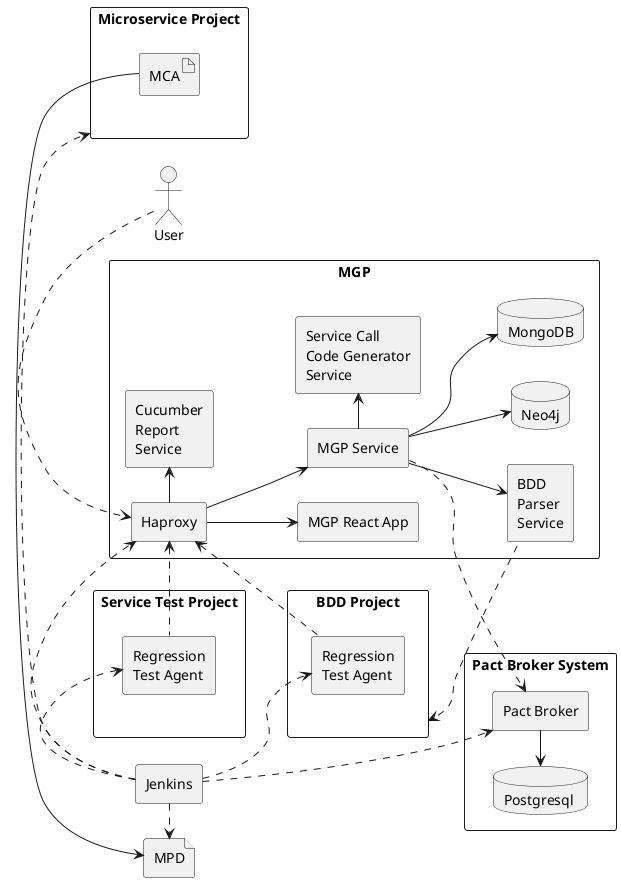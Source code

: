 @startuml
'scale 2
left to right direction
Actor User as u
rectangle Jenkins as j

rectangle "Pact Broker System" {
    rectangle "Pact Broker" as pb
    database "Postgresql " as pg
    pb -l-> pg
}
rectangle "Microservice Project" as mp {
    artifact MCA as mca
}
rectangle "BDD Project" as bddp {
    rectangle "Regression\nTest Agent" as bta
}
rectangle "Service Test Project" as stp {
    rectangle "Regression\nTest Agent" as sta
}
file MPD as mpd
rectangle "MGP"{
    rectangle Haproxy as ha
    rectangle "MGP React App" as ra
    rectangle "Service Call\nCode Generator\nService" as cg
    rectangle "BDD\nParser\nService" as bp
    rectangle "Cucumber\nReport\nService" as cr
    rectangle "MGP Service" as ab
    database "Neo4j" as n
    database "MongoDB" as m
    ha -d-> ra
    ha -> cr
    ha -d-> ab
    ab -d-> n
    ab -d-> m
    ab -> cg
    ab -d-> bp
}
j .> pb
j .> sta
j .> bta
ha <. sta
ha <. bta
bp .u.> bddp
u .> ha
j .> ha
ab .d.> pb
j .> mp
mca -> mpd
j .> mpd

stp -[hidden]d-> bddp
'bddp -[hidden]-> pb
@enduml
